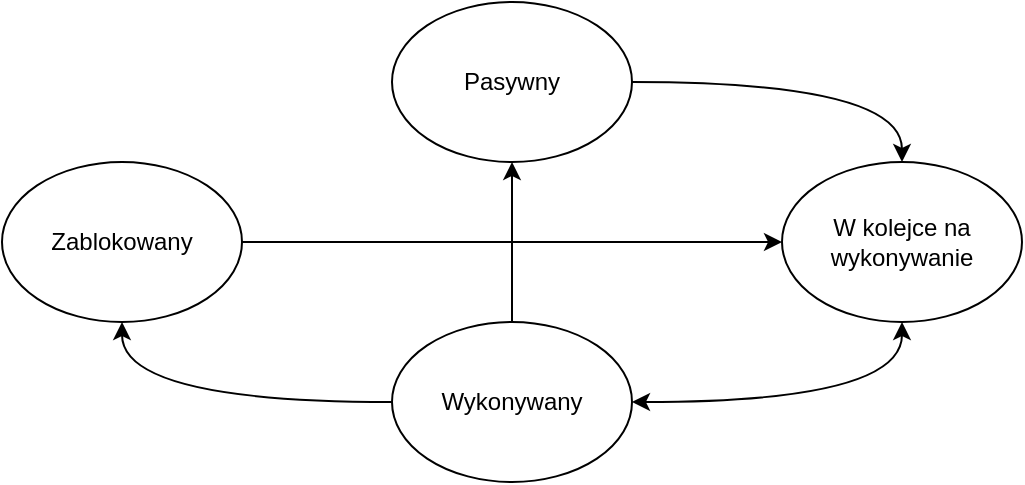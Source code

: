 <mxfile version="24.8.3">
  <diagram name="Page-1" id="soK__QBpIP7JtJ_CeSAq">
    <mxGraphModel dx="819" dy="443" grid="1" gridSize="10" guides="1" tooltips="1" connect="1" arrows="1" fold="1" page="1" pageScale="1" pageWidth="850" pageHeight="1100" math="0" shadow="0">
      <root>
        <mxCell id="0" />
        <mxCell id="1" parent="0" />
        <mxCell id="f2T5fNYOGTrKH9SguXQt-13" style="edgeStyle=orthogonalEdgeStyle;rounded=0;orthogonalLoop=1;jettySize=auto;html=1;exitX=1;exitY=0.5;exitDx=0;exitDy=0;entryX=0;entryY=0.5;entryDx=0;entryDy=0;" edge="1" parent="1" source="f2T5fNYOGTrKH9SguXQt-1" target="f2T5fNYOGTrKH9SguXQt-4">
          <mxGeometry relative="1" as="geometry" />
        </mxCell>
        <mxCell id="f2T5fNYOGTrKH9SguXQt-1" value="&lt;div&gt;Zablokowany&lt;/div&gt;" style="ellipse;whiteSpace=wrap;html=1;fillColor=none;" vertex="1" parent="1">
          <mxGeometry x="230" y="350" width="120" height="80" as="geometry" />
        </mxCell>
        <mxCell id="f2T5fNYOGTrKH9SguXQt-6" style="edgeStyle=orthogonalEdgeStyle;rounded=0;orthogonalLoop=1;jettySize=auto;html=1;exitX=1;exitY=0.5;exitDx=0;exitDy=0;entryX=0.5;entryY=0;entryDx=0;entryDy=0;curved=1;" edge="1" parent="1" source="f2T5fNYOGTrKH9SguXQt-2" target="f2T5fNYOGTrKH9SguXQt-4">
          <mxGeometry relative="1" as="geometry" />
        </mxCell>
        <mxCell id="f2T5fNYOGTrKH9SguXQt-2" value="Pasywny" style="ellipse;whiteSpace=wrap;html=1;fillColor=none;" vertex="1" parent="1">
          <mxGeometry x="425" y="270" width="120" height="80" as="geometry" />
        </mxCell>
        <mxCell id="f2T5fNYOGTrKH9SguXQt-12" style="edgeStyle=orthogonalEdgeStyle;rounded=0;orthogonalLoop=1;jettySize=auto;html=1;exitX=0.5;exitY=1;exitDx=0;exitDy=0;entryX=1;entryY=0.5;entryDx=0;entryDy=0;startArrow=classic;startFill=1;curved=1;" edge="1" parent="1" source="f2T5fNYOGTrKH9SguXQt-4" target="f2T5fNYOGTrKH9SguXQt-5">
          <mxGeometry relative="1" as="geometry" />
        </mxCell>
        <mxCell id="f2T5fNYOGTrKH9SguXQt-4" value="W kolejce na wykonywanie" style="ellipse;whiteSpace=wrap;html=1;fillColor=none;" vertex="1" parent="1">
          <mxGeometry x="620" y="350" width="120" height="80" as="geometry" />
        </mxCell>
        <mxCell id="f2T5fNYOGTrKH9SguXQt-10" style="edgeStyle=orthogonalEdgeStyle;rounded=0;orthogonalLoop=1;jettySize=auto;html=1;exitX=0.5;exitY=0;exitDx=0;exitDy=0;entryX=0.5;entryY=1;entryDx=0;entryDy=0;" edge="1" parent="1" source="f2T5fNYOGTrKH9SguXQt-5" target="f2T5fNYOGTrKH9SguXQt-2">
          <mxGeometry relative="1" as="geometry" />
        </mxCell>
        <mxCell id="f2T5fNYOGTrKH9SguXQt-14" style="edgeStyle=orthogonalEdgeStyle;rounded=0;orthogonalLoop=1;jettySize=auto;html=1;exitX=0;exitY=0.5;exitDx=0;exitDy=0;entryX=0.5;entryY=1;entryDx=0;entryDy=0;strokeColor=default;curved=1;startArrow=none;startFill=0;" edge="1" parent="1" source="f2T5fNYOGTrKH9SguXQt-5" target="f2T5fNYOGTrKH9SguXQt-1">
          <mxGeometry relative="1" as="geometry" />
        </mxCell>
        <mxCell id="f2T5fNYOGTrKH9SguXQt-5" value="Wykonywany" style="ellipse;whiteSpace=wrap;html=1;fillColor=none;" vertex="1" parent="1">
          <mxGeometry x="425" y="430" width="120" height="80" as="geometry" />
        </mxCell>
      </root>
    </mxGraphModel>
  </diagram>
</mxfile>
